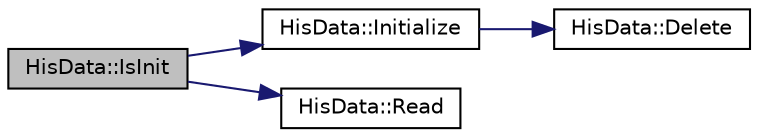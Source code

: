 digraph "HisData::IsInit"
{
  edge [fontname="Helvetica",fontsize="10",labelfontname="Helvetica",labelfontsize="10"];
  node [fontname="Helvetica",fontsize="10",shape=record];
  rankdir="LR";
  Node1 [label="HisData::IsInit",height=0.2,width=0.4,color="black", fillcolor="grey75", style="filled", fontcolor="black"];
  Node1 -> Node2 [color="midnightblue",fontsize="10",style="solid",fontname="Helvetica"];
  Node2 [label="HisData::Initialize",height=0.2,width=0.4,color="black", fillcolor="white", style="filled",URL="$d7/d2e/class_his_data.html#a16a892df4f956c63d9c5350255b54721",tooltip="Initialize the int or short array to a specified size_. "];
  Node2 -> Node3 [color="midnightblue",fontsize="10",style="solid",fontname="Helvetica"];
  Node3 [label="HisData::Delete",height=0.2,width=0.4,color="black", fillcolor="white", style="filled",URL="$d7/d2e/class_his_data.html#a3b5241488d9daf839ec2435f89148b8b",tooltip="Delete the data arrays and reset all variables. "];
  Node1 -> Node4 [color="midnightblue",fontsize="10",style="solid",fontname="Helvetica"];
  Node4 [label="HisData::Read",height=0.2,width=0.4,color="black", fillcolor="white", style="filled",URL="$d7/d2e/class_his_data.html#a58586680ac5cfc87f5286a3442fb480c",tooltip="Read histogram data from an input histogram file. "];
}
